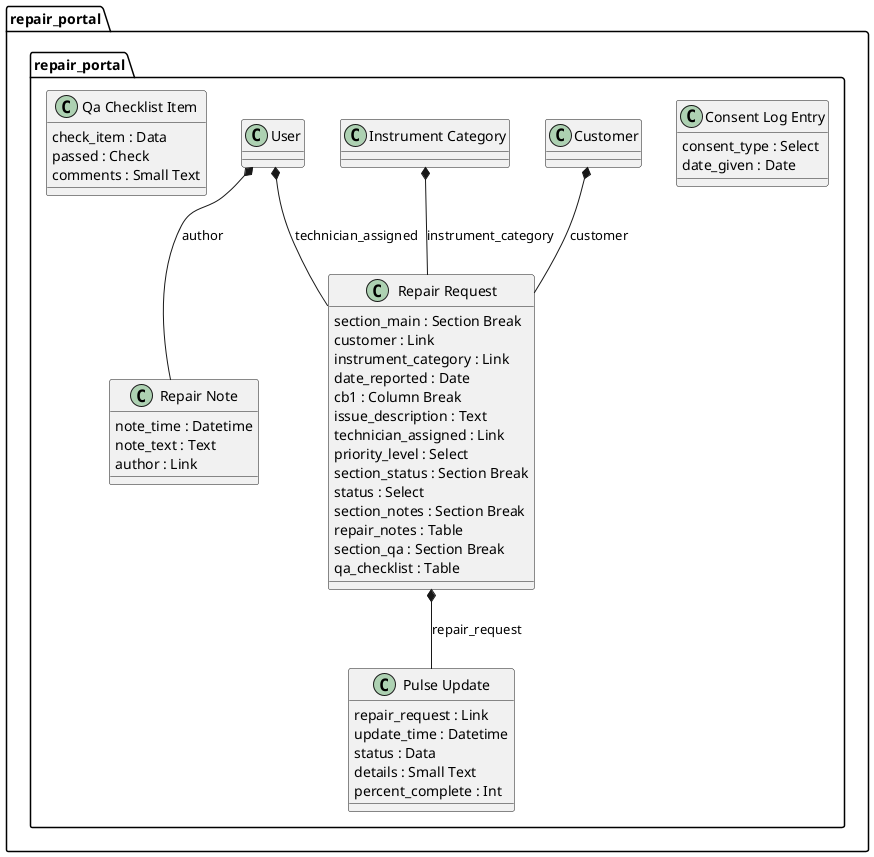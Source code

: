 @startuml
package repair_portal.repair_portal <<Folder>> {
"Repair Request" *-- "Pulse Update": repair_request
  class "Pulse Update" {
    repair_request : Link
    update_time : Datetime
    status : Data
    details : Small Text
    percent_complete : Int
  }

  class "Consent Log Entry" {
    consent_type : Select
    date_given : Date
  }

"Customer" *-- "Repair Request": customer
"Instrument Category" *-- "Repair Request": instrument_category
"User" *-- "Repair Request": technician_assigned
  class "Repair Request" {
    section_main : Section Break
    customer : Link
    instrument_category : Link
    date_reported : Date
    cb1 : Column Break
    issue_description : Text
    technician_assigned : Link
    priority_level : Select
    section_status : Section Break
    status : Select
    section_notes : Section Break
    repair_notes : Table
    section_qa : Section Break
    qa_checklist : Table
  }

"User" *-- "Repair Note": author
  class "Repair Note" {
    note_time : Datetime
    note_text : Text
    author : Link
  }

  class "Qa Checklist Item" {
    check_item : Data
    passed : Check
    comments : Small Text
  }
}
@enduml